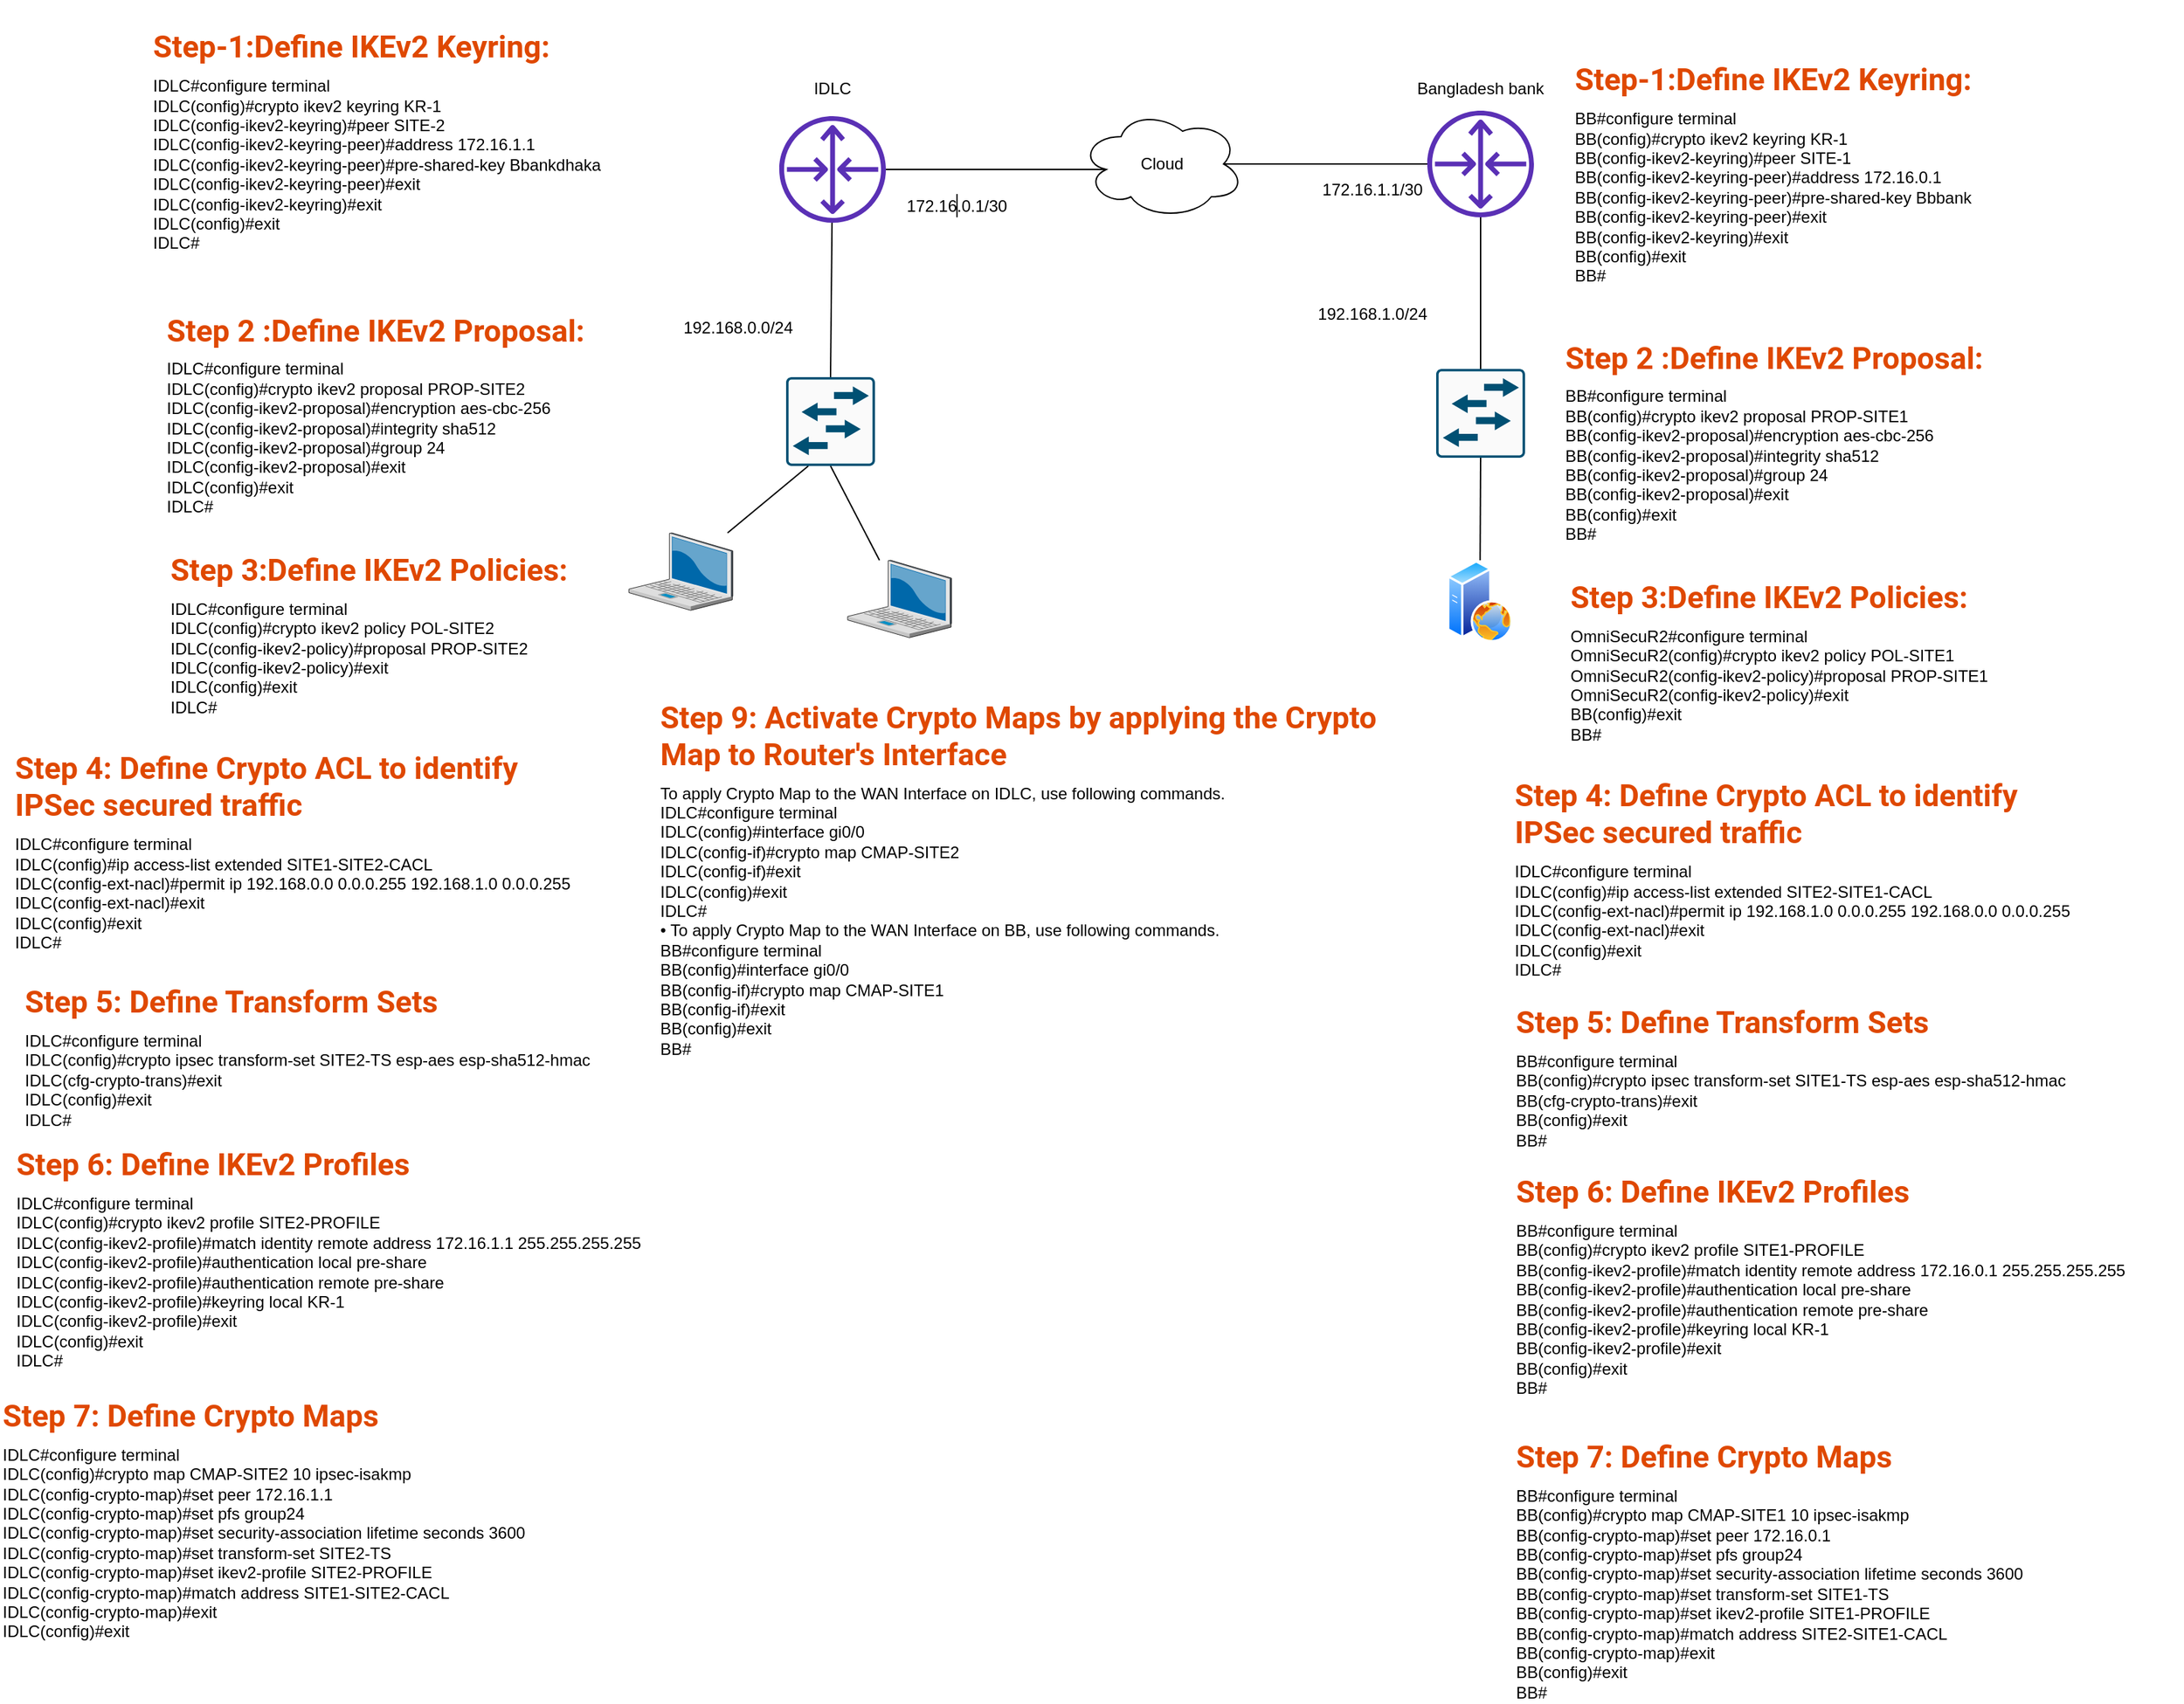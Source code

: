 <mxfile version="13.10.6" type="github">
  <diagram id="ckRrnIVcHQBUZB9jFONz" name="Page-1">
    <mxGraphModel dx="1718" dy="482" grid="1" gridSize="10" guides="1" tooltips="1" connect="1" arrows="1" fold="1" page="1" pageScale="1" pageWidth="850" pageHeight="1100" math="0" shadow="0">
      <root>
        <mxCell id="0" />
        <mxCell id="1" parent="0" />
        <mxCell id="QkRai7MnK0GTXK78Vudh-1" value="" style="outlineConnect=0;fontColor=#232F3E;gradientColor=none;fillColor=#5A30B5;strokeColor=none;dashed=0;verticalLabelPosition=bottom;verticalAlign=top;align=center;html=1;fontSize=12;fontStyle=0;aspect=fixed;pointerEvents=1;shape=mxgraph.aws4.router;" vertex="1" parent="1">
          <mxGeometry x="130" y="145" width="78" height="78" as="geometry" />
        </mxCell>
        <mxCell id="QkRai7MnK0GTXK78Vudh-2" value="" style="outlineConnect=0;fontColor=#232F3E;gradientColor=none;fillColor=#5A30B5;strokeColor=none;dashed=0;verticalLabelPosition=bottom;verticalAlign=top;align=center;html=1;fontSize=12;fontStyle=0;aspect=fixed;pointerEvents=1;shape=mxgraph.aws4.router;" vertex="1" parent="1">
          <mxGeometry x="604" y="141" width="78" height="78" as="geometry" />
        </mxCell>
        <mxCell id="QkRai7MnK0GTXK78Vudh-5" style="edgeStyle=none;rounded=0;orthogonalLoop=1;jettySize=auto;html=1;exitX=0.16;exitY=0.55;exitDx=0;exitDy=0;exitPerimeter=0;endArrow=none;endFill=0;" edge="1" parent="1" source="QkRai7MnK0GTXK78Vudh-3" target="QkRai7MnK0GTXK78Vudh-1">
          <mxGeometry relative="1" as="geometry" />
        </mxCell>
        <mxCell id="QkRai7MnK0GTXK78Vudh-6" style="edgeStyle=none;rounded=0;orthogonalLoop=1;jettySize=auto;html=1;exitX=0.875;exitY=0.5;exitDx=0;exitDy=0;exitPerimeter=0;endArrow=none;endFill=0;" edge="1" parent="1" source="QkRai7MnK0GTXK78Vudh-3" target="QkRai7MnK0GTXK78Vudh-2">
          <mxGeometry relative="1" as="geometry" />
        </mxCell>
        <mxCell id="QkRai7MnK0GTXK78Vudh-3" value="" style="ellipse;shape=cloud;whiteSpace=wrap;html=1;" vertex="1" parent="1">
          <mxGeometry x="350" y="140" width="120" height="80" as="geometry" />
        </mxCell>
        <mxCell id="QkRai7MnK0GTXK78Vudh-7" value="Cloud" style="text;html=1;strokeColor=none;fillColor=none;align=center;verticalAlign=middle;whiteSpace=wrap;rounded=0;" vertex="1" parent="1">
          <mxGeometry x="390" y="170" width="40" height="20" as="geometry" />
        </mxCell>
        <mxCell id="QkRai7MnK0GTXK78Vudh-8" value="Bangladesh bank" style="text;html=1;strokeColor=none;fillColor=none;align=center;verticalAlign=middle;whiteSpace=wrap;rounded=0;" vertex="1" parent="1">
          <mxGeometry x="583" y="120" width="120" height="10" as="geometry" />
        </mxCell>
        <mxCell id="QkRai7MnK0GTXK78Vudh-9" value="IDLC" style="text;html=1;strokeColor=none;fillColor=none;align=center;verticalAlign=middle;whiteSpace=wrap;rounded=0;" vertex="1" parent="1">
          <mxGeometry x="109" y="115" width="120" height="20" as="geometry" />
        </mxCell>
        <mxCell id="QkRai7MnK0GTXK78Vudh-11" value="172.16.0.1/30" style="text;html=1;strokeColor=none;fillColor=none;align=center;verticalAlign=middle;whiteSpace=wrap;rounded=0;" vertex="1" parent="1">
          <mxGeometry x="220" y="202" width="80" height="17" as="geometry" />
        </mxCell>
        <mxCell id="QkRai7MnK0GTXK78Vudh-12" value="172.16.1.1/30" style="text;html=1;strokeColor=none;fillColor=none;align=center;verticalAlign=middle;whiteSpace=wrap;rounded=0;" vertex="1" parent="1">
          <mxGeometry x="524" y="190" width="80" height="17" as="geometry" />
        </mxCell>
        <mxCell id="QkRai7MnK0GTXK78Vudh-13" style="edgeStyle=none;rounded=0;orthogonalLoop=1;jettySize=auto;html=1;exitX=0.5;exitY=1;exitDx=0;exitDy=0;entryX=0.5;entryY=0;entryDx=0;entryDy=0;endArrow=none;endFill=0;" edge="1" parent="1" source="QkRai7MnK0GTXK78Vudh-11" target="QkRai7MnK0GTXK78Vudh-11">
          <mxGeometry relative="1" as="geometry" />
        </mxCell>
        <mxCell id="QkRai7MnK0GTXK78Vudh-16" style="edgeStyle=none;rounded=0;orthogonalLoop=1;jettySize=auto;html=1;exitX=0.5;exitY=0;exitDx=0;exitDy=0;exitPerimeter=0;endArrow=none;endFill=0;" edge="1" parent="1" source="QkRai7MnK0GTXK78Vudh-14">
          <mxGeometry relative="1" as="geometry">
            <mxPoint x="151" y="330" as="sourcePoint" />
            <mxPoint x="168.589" y="223" as="targetPoint" />
          </mxGeometry>
        </mxCell>
        <mxCell id="QkRai7MnK0GTXK78Vudh-24" style="edgeStyle=none;rounded=0;orthogonalLoop=1;jettySize=auto;html=1;exitX=0.25;exitY=1;exitDx=0;exitDy=0;exitPerimeter=0;endArrow=none;endFill=0;" edge="1" parent="1" source="QkRai7MnK0GTXK78Vudh-14" target="QkRai7MnK0GTXK78Vudh-19">
          <mxGeometry relative="1" as="geometry" />
        </mxCell>
        <mxCell id="QkRai7MnK0GTXK78Vudh-26" style="edgeStyle=none;rounded=0;orthogonalLoop=1;jettySize=auto;html=1;exitX=0.5;exitY=1;exitDx=0;exitDy=0;exitPerimeter=0;endArrow=none;endFill=0;" edge="1" parent="1" source="QkRai7MnK0GTXK78Vudh-14" target="QkRai7MnK0GTXK78Vudh-20">
          <mxGeometry relative="1" as="geometry" />
        </mxCell>
        <mxCell id="QkRai7MnK0GTXK78Vudh-14" value="" style="points=[[0.015,0.015,0],[0.985,0.015,0],[0.985,0.985,0],[0.015,0.985,0],[0.25,0,0],[0.5,0,0],[0.75,0,0],[1,0.25,0],[1,0.5,0],[1,0.75,0],[0.75,1,0],[0.5,1,0],[0.25,1,0],[0,0.75,0],[0,0.5,0],[0,0.25,0]];verticalLabelPosition=bottom;html=1;verticalAlign=top;aspect=fixed;align=center;pointerEvents=1;shape=mxgraph.cisco19.rect;prIcon=l2_switch;fillColor=#FAFAFA;strokeColor=#005073;" vertex="1" parent="1">
          <mxGeometry x="135" y="336" width="65" height="65" as="geometry" />
        </mxCell>
        <mxCell id="QkRai7MnK0GTXK78Vudh-18" style="edgeStyle=none;rounded=0;orthogonalLoop=1;jettySize=auto;html=1;exitX=0.5;exitY=0;exitDx=0;exitDy=0;exitPerimeter=0;endArrow=none;endFill=0;" edge="1" parent="1" source="QkRai7MnK0GTXK78Vudh-17" target="QkRai7MnK0GTXK78Vudh-2">
          <mxGeometry relative="1" as="geometry" />
        </mxCell>
        <mxCell id="QkRai7MnK0GTXK78Vudh-23" style="edgeStyle=none;rounded=0;orthogonalLoop=1;jettySize=auto;html=1;exitX=0.5;exitY=1;exitDx=0;exitDy=0;exitPerimeter=0;endArrow=none;endFill=0;" edge="1" parent="1" source="QkRai7MnK0GTXK78Vudh-17" target="QkRai7MnK0GTXK78Vudh-22">
          <mxGeometry relative="1" as="geometry" />
        </mxCell>
        <mxCell id="QkRai7MnK0GTXK78Vudh-17" value="" style="points=[[0.015,0.015,0],[0.985,0.015,0],[0.985,0.985,0],[0.015,0.985,0],[0.25,0,0],[0.5,0,0],[0.75,0,0],[1,0.25,0],[1,0.5,0],[1,0.75,0],[0.75,1,0],[0.5,1,0],[0.25,1,0],[0,0.75,0],[0,0.5,0],[0,0.25,0]];verticalLabelPosition=bottom;html=1;verticalAlign=top;aspect=fixed;align=center;pointerEvents=1;shape=mxgraph.cisco19.rect;prIcon=l2_switch;fillColor=#FAFAFA;strokeColor=#005073;" vertex="1" parent="1">
          <mxGeometry x="610.5" y="330" width="65" height="65" as="geometry" />
        </mxCell>
        <mxCell id="QkRai7MnK0GTXK78Vudh-19" value="" style="verticalLabelPosition=bottom;aspect=fixed;html=1;verticalAlign=top;strokeColor=none;align=center;outlineConnect=0;shape=mxgraph.citrix.laptop_2;" vertex="1" parent="1">
          <mxGeometry x="20" y="450" width="76" height="56.67" as="geometry" />
        </mxCell>
        <mxCell id="QkRai7MnK0GTXK78Vudh-20" value="" style="verticalLabelPosition=bottom;aspect=fixed;html=1;verticalAlign=top;strokeColor=none;align=center;outlineConnect=0;shape=mxgraph.citrix.laptop_2;" vertex="1" parent="1">
          <mxGeometry x="180" y="470" width="76" height="56.67" as="geometry" />
        </mxCell>
        <mxCell id="QkRai7MnK0GTXK78Vudh-22" value="" style="aspect=fixed;perimeter=ellipsePerimeter;html=1;align=center;shadow=0;dashed=0;spacingTop=3;image;image=img/lib/active_directory/web_server.svg;" vertex="1" parent="1">
          <mxGeometry x="618.5" y="470" width="48" height="60" as="geometry" />
        </mxCell>
        <mxCell id="QkRai7MnK0GTXK78Vudh-25" style="edgeStyle=none;rounded=0;orthogonalLoop=1;jettySize=auto;html=1;entryX=0.25;entryY=1;entryDx=0;entryDy=0;entryPerimeter=0;endArrow=none;endFill=0;" edge="1" parent="1" target="QkRai7MnK0GTXK78Vudh-14">
          <mxGeometry relative="1" as="geometry">
            <mxPoint x="151" y="401" as="sourcePoint" />
          </mxGeometry>
        </mxCell>
        <mxCell id="QkRai7MnK0GTXK78Vudh-27" value="192.168.0.0/24" style="text;html=1;strokeColor=none;fillColor=none;align=center;verticalAlign=middle;whiteSpace=wrap;rounded=0;" vertex="1" parent="1">
          <mxGeometry x="50" y="280" width="100" height="40" as="geometry" />
        </mxCell>
        <mxCell id="QkRai7MnK0GTXK78Vudh-28" value="192.168.1.0/24" style="text;html=1;strokeColor=none;fillColor=none;align=center;verticalAlign=middle;whiteSpace=wrap;rounded=0;" vertex="1" parent="1">
          <mxGeometry x="514" y="270" width="100" height="40" as="geometry" />
        </mxCell>
        <mxCell id="QkRai7MnK0GTXK78Vudh-29" value="&lt;h3 style=&quot;box-sizing: border-box ; margin-top: 0px ; margin-bottom: 0.5rem ; line-height: 1.2 ; font-size: 1.4rem ; padding-top: 6px ; color: rgb(223 , 72 , 0) ; font-family: &amp;#34;rubik&amp;#34; , &amp;#34;roboto&amp;#34; , &amp;#34;pt serif&amp;#34; , &amp;#34;segoe ui&amp;#34; , &amp;#34;helvetica&amp;#34; , sans-serif ; background-color: rgb(255 , 255 , 255)&quot;&gt;Step-1:Define IKEv2 Keyring:&lt;/h3&gt;&lt;div&gt;&lt;div&gt;IDLC#configure terminal&lt;/div&gt;&lt;div&gt;IDLC(config)#crypto ikev2 keyring KR-1&lt;/div&gt;&lt;div&gt;IDLC(config-ikev2-keyring)#peer SITE-2&lt;/div&gt;&lt;div&gt;IDLC(config-ikev2-keyring-peer)#address 172.16.1.1&lt;/div&gt;&lt;div&gt;IDLC(config-ikev2-keyring-peer)#pre-shared-key Bbankdhaka&lt;/div&gt;&lt;div&gt;IDLC(config-ikev2-keyring-peer)#exit&lt;/div&gt;&lt;div&gt;IDLC(config-ikev2-keyring)#exit&lt;/div&gt;&lt;div&gt;IDLC(config)#exit&lt;/div&gt;&lt;div&gt;IDLC#&lt;/div&gt;&lt;/div&gt;" style="text;html=1;strokeColor=none;fillColor=none;align=left;verticalAlign=middle;whiteSpace=wrap;rounded=0;" vertex="1" parent="1">
          <mxGeometry x="-330" y="60" width="370" height="200" as="geometry" />
        </mxCell>
        <mxCell id="QkRai7MnK0GTXK78Vudh-30" value="&lt;h3 style=&quot;box-sizing: border-box ; margin-top: 0px ; margin-bottom: 0.5rem ; line-height: 1.2 ; font-size: 1.4rem ; padding-top: 6px ; color: rgb(223 , 72 , 0) ; font-family: &amp;#34;rubik&amp;#34; , &amp;#34;roboto&amp;#34; , &amp;#34;pt serif&amp;#34; , &amp;#34;segoe ui&amp;#34; , &amp;#34;helvetica&amp;#34; , sans-serif ; background-color: rgb(255 , 255 , 255)&quot;&gt;Step-1:Define IKEv2 Keyring:&lt;/h3&gt;&lt;div&gt;&lt;div&gt;BB#configure terminal&lt;/div&gt;&lt;div&gt;BB(config)#crypto ikev2 keyring KR-1&lt;/div&gt;&lt;div&gt;BB(config-ikev2-keyring)#peer SITE-1&lt;/div&gt;&lt;div&gt;BB(config-ikev2-keyring-peer)#address 172.16.0.1&lt;/div&gt;&lt;div&gt;BB(config-ikev2-keyring-peer)#pre-shared-key Bbbank&lt;/div&gt;&lt;div&gt;BB(config-ikev2-keyring-peer)#exit&lt;/div&gt;&lt;div&gt;BB(config-ikev2-keyring)#exit&lt;/div&gt;&lt;div&gt;BB(config)#exit&lt;/div&gt;&lt;div&gt;BB#&lt;/div&gt;&lt;/div&gt;" style="text;html=1;strokeColor=none;fillColor=none;align=left;verticalAlign=middle;whiteSpace=wrap;rounded=0;" vertex="1" parent="1">
          <mxGeometry x="710" y="84" width="370" height="200" as="geometry" />
        </mxCell>
        <mxCell id="QkRai7MnK0GTXK78Vudh-31" value="&lt;h3 style=&quot;box-sizing: border-box ; margin-top: 0px ; margin-bottom: 0.5rem ; line-height: 1.2 ; font-size: 1.4rem ; padding-top: 6px ; color: rgb(223 , 72 , 0) ; font-family: &amp;#34;rubik&amp;#34; , &amp;#34;roboto&amp;#34; , &amp;#34;pt serif&amp;#34; , &amp;#34;segoe ui&amp;#34; , &amp;#34;helvetica&amp;#34; , sans-serif ; background-color: rgb(255 , 255 , 255)&quot;&gt;Step 2 :Define IKEv2 Proposal:&lt;/h3&gt;&lt;div&gt;&lt;div&gt;IDLC#configure terminal&lt;/div&gt;&lt;div&gt;IDLC(config)#crypto ikev2 proposal PROP-SITE2&lt;/div&gt;&lt;div&gt;IDLC(config-ikev2-proposal)#encryption aes-cbc-256&lt;/div&gt;&lt;div&gt;IDLC(config-ikev2-proposal)#integrity sha512&lt;/div&gt;&lt;div&gt;IDLC(config-ikev2-proposal)#group 24&lt;/div&gt;&lt;div&gt;IDLC(config-ikev2-proposal)#exit&lt;/div&gt;&lt;div&gt;IDLC(config)#exit&lt;/div&gt;&lt;div&gt;IDLC#&lt;/div&gt;&lt;/div&gt;" style="text;html=1;strokeColor=none;fillColor=none;align=left;verticalAlign=middle;whiteSpace=wrap;rounded=0;" vertex="1" parent="1">
          <mxGeometry x="-320" y="260" width="370" height="200" as="geometry" />
        </mxCell>
        <mxCell id="QkRai7MnK0GTXK78Vudh-32" value="&lt;h3 style=&quot;box-sizing: border-box ; margin-top: 0px ; margin-bottom: 0.5rem ; line-height: 1.2 ; font-size: 1.4rem ; padding-top: 6px ; color: rgb(223 , 72 , 0) ; font-family: &amp;#34;rubik&amp;#34; , &amp;#34;roboto&amp;#34; , &amp;#34;pt serif&amp;#34; , &amp;#34;segoe ui&amp;#34; , &amp;#34;helvetica&amp;#34; , sans-serif ; background-color: rgb(255 , 255 , 255)&quot;&gt;Step 2 :Define IKEv2 Proposal:&lt;/h3&gt;&lt;div&gt;&lt;div&gt;BB#configure terminal&lt;/div&gt;&lt;div&gt;BB(config)#crypto ikev2 proposal PROP-SITE1&lt;/div&gt;&lt;div&gt;BB(config-ikev2-proposal)#encryption aes-cbc-256&lt;/div&gt;&lt;div&gt;BB(config-ikev2-proposal)#integrity sha512&lt;/div&gt;&lt;div&gt;BB(config-ikev2-proposal)#group 24&lt;/div&gt;&lt;div&gt;BB(config-ikev2-proposal)#exit&lt;/div&gt;&lt;div&gt;BB(config)#exit&lt;/div&gt;&lt;div&gt;BB#&lt;/div&gt;&lt;/div&gt;" style="text;html=1;strokeColor=none;fillColor=none;align=left;verticalAlign=middle;whiteSpace=wrap;rounded=0;" vertex="1" parent="1">
          <mxGeometry x="703" y="280" width="370" height="200" as="geometry" />
        </mxCell>
        <mxCell id="QkRai7MnK0GTXK78Vudh-33" value="&lt;h3 style=&quot;box-sizing: border-box ; margin-top: 0px ; margin-bottom: 0.5rem ; line-height: 1.2 ; font-size: 1.4rem ; padding-top: 6px ; color: rgb(223 , 72 , 0) ; font-family: &amp;#34;rubik&amp;#34; , &amp;#34;roboto&amp;#34; , &amp;#34;pt serif&amp;#34; , &amp;#34;segoe ui&amp;#34; , &amp;#34;helvetica&amp;#34; , sans-serif ; background-color: rgb(255 , 255 , 255) ; text-align: left&quot;&gt;Step 3:Define IKEv2 Policies:&lt;/h3&gt;&lt;div&gt;&lt;div style=&quot;text-align: left&quot;&gt;IDLC#configure terminal&lt;/div&gt;&lt;div style=&quot;text-align: left&quot;&gt;IDLC(config)#crypto ikev2 policy POL-SITE2&lt;/div&gt;&lt;div style=&quot;text-align: left&quot;&gt;IDLC(config-ikev2-policy)#proposal PROP-SITE2&lt;/div&gt;&lt;div style=&quot;text-align: left&quot;&gt;IDLC(config-ikev2-policy)#exit&lt;/div&gt;&lt;div style=&quot;text-align: left&quot;&gt;IDLC(config)#exit&lt;/div&gt;&lt;div style=&quot;text-align: left&quot;&gt;IDLC#&lt;/div&gt;&lt;/div&gt;" style="text;html=1;strokeColor=none;fillColor=none;align=center;verticalAlign=middle;whiteSpace=wrap;rounded=0;" vertex="1" parent="1">
          <mxGeometry x="-320" y="450" width="300" height="142" as="geometry" />
        </mxCell>
        <mxCell id="QkRai7MnK0GTXK78Vudh-34" value="&lt;h3 style=&quot;box-sizing: border-box ; margin-top: 0px ; margin-bottom: 0.5rem ; line-height: 1.2 ; font-size: 1.4rem ; padding-top: 6px ; color: rgb(223 , 72 , 0) ; font-family: &amp;#34;rubik&amp;#34; , &amp;#34;roboto&amp;#34; , &amp;#34;pt serif&amp;#34; , &amp;#34;segoe ui&amp;#34; , &amp;#34;helvetica&amp;#34; , sans-serif ; background-color: rgb(255 , 255 , 255) ; text-align: left&quot;&gt;Step 3:Define IKEv2 Policies:&lt;/h3&gt;&lt;div&gt;&lt;div style=&quot;text-align: left&quot;&gt;&lt;div&gt;OmniSecuR2#configure terminal&lt;/div&gt;&lt;div&gt;OmniSecuR2(config)#crypto ikev2 policy POL-SITE1&lt;/div&gt;&lt;div&gt;OmniSecuR2(config-ikev2-policy)#proposal PROP-SITE1&lt;/div&gt;&lt;div&gt;OmniSecuR2(config-ikev2-policy)#exit&lt;/div&gt;&lt;div&gt;BB(config)#exit&lt;/div&gt;&lt;div&gt;BB#&lt;/div&gt;&lt;/div&gt;&lt;/div&gt;" style="text;html=1;strokeColor=none;fillColor=none;align=center;verticalAlign=middle;whiteSpace=wrap;rounded=0;" vertex="1" parent="1">
          <mxGeometry x="703" y="470" width="317" height="142" as="geometry" />
        </mxCell>
        <mxCell id="QkRai7MnK0GTXK78Vudh-35" value="&lt;h3 style=&quot;box-sizing: border-box ; margin-top: 0px ; margin-bottom: 0.5rem ; line-height: 1.2 ; font-size: 1.4rem ; padding-top: 6px ; color: rgb(223 , 72 , 0) ; font-family: &amp;#34;rubik&amp;#34; , &amp;#34;roboto&amp;#34; , &amp;#34;pt serif&amp;#34; , &amp;#34;segoe ui&amp;#34; , &amp;#34;helvetica&amp;#34; , sans-serif ; background-color: rgb(255 , 255 , 255) ; text-align: left&quot;&gt;Step 4: Define Crypto ACL to identify IPSec secured traffic&lt;/h3&gt;&lt;div&gt;&lt;div style=&quot;text-align: left&quot;&gt;IDLC#configure terminal&lt;/div&gt;&lt;div style=&quot;text-align: left&quot;&gt;IDLC(config)#ip access-list extended SITE1-SITE2-CACL&lt;/div&gt;&lt;div style=&quot;text-align: left&quot;&gt;IDLC(config-ext-nacl)#permit ip 192.168.0.0 0.0.0.255 192.168.1.0 0.0.0.255&lt;/div&gt;&lt;div style=&quot;text-align: left&quot;&gt;IDLC(config-ext-nacl)#exit&lt;/div&gt;&lt;div style=&quot;text-align: left&quot;&gt;IDLC(config)#exit&lt;/div&gt;&lt;div style=&quot;text-align: left&quot;&gt;IDLC#&lt;/div&gt;&lt;/div&gt;" style="text;html=1;strokeColor=none;fillColor=none;align=center;verticalAlign=middle;whiteSpace=wrap;rounded=0;" vertex="1" parent="1">
          <mxGeometry x="-430" y="600" width="430" height="160" as="geometry" />
        </mxCell>
        <mxCell id="QkRai7MnK0GTXK78Vudh-36" value="&lt;h3 style=&quot;box-sizing: border-box ; margin-top: 0px ; margin-bottom: 0.5rem ; line-height: 1.2 ; font-size: 1.4rem ; padding-top: 6px ; color: rgb(223 , 72 , 0) ; font-family: &amp;#34;rubik&amp;#34; , &amp;#34;roboto&amp;#34; , &amp;#34;pt serif&amp;#34; , &amp;#34;segoe ui&amp;#34; , &amp;#34;helvetica&amp;#34; , sans-serif ; background-color: rgb(255 , 255 , 255) ; text-align: left&quot;&gt;Step 5: Define Transform Sets&lt;/h3&gt;&lt;div&gt;&lt;div style=&quot;text-align: left&quot;&gt;IDLC#configure terminal&lt;/div&gt;&lt;div style=&quot;text-align: left&quot;&gt;IDLC(config)#crypto ipsec transform-set SITE2-TS esp-aes esp-sha512-hmac&lt;/div&gt;&lt;div style=&quot;text-align: left&quot;&gt;IDLC(cfg-crypto-trans)#exit&lt;/div&gt;&lt;div style=&quot;text-align: left&quot;&gt;IDLC(config)#exit&lt;/div&gt;&lt;div style=&quot;text-align: left&quot;&gt;IDLC#&lt;/div&gt;&lt;/div&gt;" style="text;html=1;strokeColor=none;fillColor=none;align=center;verticalAlign=middle;whiteSpace=wrap;rounded=0;" vertex="1" parent="1">
          <mxGeometry x="-435" y="770" width="440" height="120" as="geometry" />
        </mxCell>
        <mxCell id="QkRai7MnK0GTXK78Vudh-37" value="&lt;h3 style=&quot;box-sizing: border-box ; margin-top: 0px ; margin-bottom: 0.5rem ; line-height: 1.2 ; font-size: 1.4rem ; padding-top: 6px ; color: rgb(223 , 72 , 0) ; font-family: &amp;#34;rubik&amp;#34; , &amp;#34;roboto&amp;#34; , &amp;#34;pt serif&amp;#34; , &amp;#34;segoe ui&amp;#34; , &amp;#34;helvetica&amp;#34; , sans-serif ; background-color: rgb(255 , 255 , 255) ; text-align: left&quot;&gt;Step 4: Define Crypto ACL to identify IPSec secured traffic&lt;/h3&gt;&lt;div&gt;&lt;div style=&quot;text-align: left&quot;&gt;IDLC#configure terminal&lt;/div&gt;&lt;div style=&quot;text-align: left&quot;&gt;IDLC(config)#ip access-list extended SITE2-SITE1-CACL&lt;/div&gt;&lt;div style=&quot;text-align: left&quot;&gt;IDLC(config-ext-nacl)#permit ip 192.168.1.0 0.0.0.255 192.168.0.0 0.0.0.255&lt;/div&gt;&lt;div style=&quot;text-align: left&quot;&gt;IDLC(config-ext-nacl)#exit&lt;/div&gt;&lt;div style=&quot;text-align: left&quot;&gt;IDLC(config)#exit&lt;/div&gt;&lt;div style=&quot;text-align: left&quot;&gt;IDLC#&lt;/div&gt;&lt;/div&gt;" style="text;html=1;strokeColor=none;fillColor=none;align=center;verticalAlign=middle;whiteSpace=wrap;rounded=0;" vertex="1" parent="1">
          <mxGeometry x="666.5" y="620" width="430" height="160" as="geometry" />
        </mxCell>
        <mxCell id="QkRai7MnK0GTXK78Vudh-38" value="&lt;h3 style=&quot;box-sizing: border-box ; margin-top: 0px ; margin-bottom: 0.5rem ; line-height: 1.2 ; font-size: 1.4rem ; padding-top: 6px ; color: rgb(223 , 72 , 0) ; font-family: &amp;#34;rubik&amp;#34; , &amp;#34;roboto&amp;#34; , &amp;#34;pt serif&amp;#34; , &amp;#34;segoe ui&amp;#34; , &amp;#34;helvetica&amp;#34; , sans-serif ; background-color: rgb(255 , 255 , 255) ; text-align: left&quot;&gt;Step 5: Define Transform Sets&lt;/h3&gt;&lt;div&gt;&lt;div style=&quot;text-align: left&quot;&gt;&lt;div&gt;BB#configure terminal&lt;/div&gt;&lt;div&gt;BB(config)#crypto ipsec transform-set SITE1-TS esp-aes esp-sha512-hmac&lt;/div&gt;&lt;div&gt;BB(cfg-crypto-trans)#exit&lt;/div&gt;&lt;div&gt;BB(config)#exit&lt;/div&gt;&lt;div&gt;BB#&lt;/div&gt;&lt;/div&gt;&lt;/div&gt;" style="text;html=1;strokeColor=none;fillColor=none;align=center;verticalAlign=middle;whiteSpace=wrap;rounded=0;" vertex="1" parent="1">
          <mxGeometry x="650" y="790" width="440" height="110" as="geometry" />
        </mxCell>
        <mxCell id="QkRai7MnK0GTXK78Vudh-39" value="&lt;h3 style=&quot;box-sizing: border-box ; margin-top: 0px ; margin-bottom: 0.5rem ; line-height: 1.2 ; font-size: 1.4rem ; padding-top: 6px ; color: rgb(223 , 72 , 0) ; font-family: &amp;#34;rubik&amp;#34; , &amp;#34;roboto&amp;#34; , &amp;#34;pt serif&amp;#34; , &amp;#34;segoe ui&amp;#34; , &amp;#34;helvetica&amp;#34; , sans-serif ; background-color: rgb(255 , 255 , 255)&quot;&gt;Step 6: Define IKEv2 Profiles&lt;/h3&gt;&lt;div&gt;&lt;div&gt;IDLC#configure terminal&lt;/div&gt;&lt;div&gt;IDLC(config)#crypto ikev2 profile SITE2-PROFILE&lt;/div&gt;&lt;div&gt;IDLC(config-ikev2-profile)#match identity remote address 172.16.1.1 255.255.255.255&lt;/div&gt;&lt;div&gt;IDLC(config-ikev2-profile)#authentication local pre-share&lt;/div&gt;&lt;div&gt;IDLC(config-ikev2-profile)#authentication remote pre-share&lt;/div&gt;&lt;div&gt;IDLC(config-ikev2-profile)#keyring local KR-1&lt;/div&gt;&lt;div&gt;IDLC(config-ikev2-profile)#exit&lt;/div&gt;&lt;div&gt;IDLC(config)#exit&lt;/div&gt;&lt;div&gt;IDLC#&lt;/div&gt;&lt;/div&gt;&lt;div&gt;&lt;br&gt;&lt;/div&gt;" style="text;html=1;strokeColor=none;fillColor=none;align=left;verticalAlign=middle;whiteSpace=wrap;rounded=0;" vertex="1" parent="1">
          <mxGeometry x="-430" y="900" width="490" height="170" as="geometry" />
        </mxCell>
        <mxCell id="QkRai7MnK0GTXK78Vudh-40" value="&lt;h3 style=&quot;box-sizing: border-box ; margin-top: 0px ; margin-bottom: 0.5rem ; line-height: 1.2 ; font-size: 1.4rem ; padding-top: 6px ; color: rgb(223 , 72 , 0) ; font-family: &amp;#34;rubik&amp;#34; , &amp;#34;roboto&amp;#34; , &amp;#34;pt serif&amp;#34; , &amp;#34;segoe ui&amp;#34; , &amp;#34;helvetica&amp;#34; , sans-serif ; background-color: rgb(255 , 255 , 255)&quot;&gt;Step 6: Define IKEv2 Profiles&lt;/h3&gt;&lt;div&gt;&lt;div&gt;BB#configure terminal&lt;/div&gt;&lt;div&gt;BB(config)#crypto ikev2 profile SITE1-PROFILE&lt;/div&gt;&lt;div&gt;BB(config-ikev2-profile)#match identity remote address 172.16.0.1 255.255.255.255&lt;/div&gt;&lt;div&gt;BB(config-ikev2-profile)#authentication local pre-share&lt;/div&gt;&lt;div&gt;BB(config-ikev2-profile)#authentication remote pre-share&lt;/div&gt;&lt;div&gt;BB(config-ikev2-profile)#keyring local KR-1&lt;/div&gt;&lt;div&gt;BB(config-ikev2-profile)#exit&lt;/div&gt;&lt;div&gt;BB(config)#exit&lt;/div&gt;&lt;div&gt;BB#&lt;/div&gt;&lt;/div&gt;&lt;div&gt;&lt;br&gt;&lt;/div&gt;" style="text;html=1;strokeColor=none;fillColor=none;align=left;verticalAlign=middle;whiteSpace=wrap;rounded=0;" vertex="1" parent="1">
          <mxGeometry x="666.5" y="920" width="490" height="170" as="geometry" />
        </mxCell>
        <mxCell id="QkRai7MnK0GTXK78Vudh-41" value="&lt;h3 style=&quot;box-sizing: border-box ; margin-top: 0px ; margin-bottom: 0.5rem ; font-weight: 600 ; line-height: 1.2 ; font-size: 1.4rem ; padding-top: 6px ; color: rgb(223 , 72 , 0) ; text-align: left ; cursor: auto ; font-family: &amp;#34;rubik&amp;#34; , &amp;#34;roboto&amp;#34; , &amp;#34;pt serif&amp;#34; , &amp;#34;segoe ui&amp;#34; , &amp;#34;helvetica&amp;#34; , sans-serif ; font-style: normal ; letter-spacing: normal ; text-indent: 0px ; text-transform: none ; word-spacing: 0px ; background-color: rgb(255 , 255 , 255)&quot;&gt;Step 7: Define Crypto Maps&lt;/h3&gt;&lt;div&gt;&lt;div&gt;IDLC#configure terminal&lt;/div&gt;&lt;div&gt;IDLC(config)#crypto map CMAP-SITE2 10 ipsec-isakmp&lt;/div&gt;&lt;div&gt;IDLC(config-crypto-map)#set peer 172.16.1.1&lt;/div&gt;&lt;div&gt;IDLC(config-crypto-map)#set pfs group24&lt;/div&gt;&lt;div&gt;IDLC(config-crypto-map)#set security-association lifetime seconds 3600&lt;/div&gt;&lt;div&gt;IDLC(config-crypto-map)#set transform-set SITE2-TS&lt;/div&gt;&lt;div&gt;IDLC(config-crypto-map)#set ikev2-profile SITE2-PROFILE&lt;/div&gt;&lt;div&gt;IDLC(config-crypto-map)#match address SITE1-SITE2-CACL&lt;/div&gt;&lt;div&gt;IDLC(config-crypto-map)#exit&lt;/div&gt;&lt;div&gt;IDLC(config)#exit&lt;/div&gt;&lt;/div&gt;" style="text;whiteSpace=wrap;html=1;" vertex="1" parent="1">
          <mxGeometry x="-440" y="1070" width="440" height="200" as="geometry" />
        </mxCell>
        <mxCell id="QkRai7MnK0GTXK78Vudh-42" value="&lt;h3 style=&quot;box-sizing: border-box ; margin-top: 0px ; margin-bottom: 0.5rem ; font-weight: 600 ; line-height: 1.2 ; font-size: 1.4rem ; padding-top: 6px ; color: rgb(223 , 72 , 0) ; text-align: left ; cursor: auto ; font-family: &amp;#34;rubik&amp;#34; , &amp;#34;roboto&amp;#34; , &amp;#34;pt serif&amp;#34; , &amp;#34;segoe ui&amp;#34; , &amp;#34;helvetica&amp;#34; , sans-serif ; font-style: normal ; letter-spacing: normal ; text-indent: 0px ; text-transform: none ; word-spacing: 0px ; background-color: rgb(255 , 255 , 255)&quot;&gt;Step 7: Define Crypto Maps&lt;/h3&gt;&lt;div&gt;&lt;div&gt;BB#configure terminal&lt;/div&gt;&lt;div&gt;BB(config)#crypto map CMAP-SITE1 10 ipsec-isakmp&lt;/div&gt;&lt;div&gt;BB(config-crypto-map)#set peer 172.16.0.1&lt;/div&gt;&lt;div&gt;BB(config-crypto-map)#set pfs group24&lt;/div&gt;&lt;div&gt;BB(config-crypto-map)#set security-association lifetime seconds 3600&lt;/div&gt;&lt;div&gt;BB(config-crypto-map)#set transform-set SITE1-TS&lt;/div&gt;&lt;div&gt;BB(config-crypto-map)#set ikev2-profile SITE1-PROFILE&lt;/div&gt;&lt;div&gt;BB(config-crypto-map)#match address SITE2-SITE1-CACL&lt;/div&gt;&lt;div&gt;BB(config-crypto-map)#exit&lt;/div&gt;&lt;div&gt;BB(config)#exit&lt;/div&gt;&lt;div&gt;BB#&lt;/div&gt;&lt;/div&gt;" style="text;whiteSpace=wrap;html=1;" vertex="1" parent="1">
          <mxGeometry x="666.5" y="1100" width="440" height="200" as="geometry" />
        </mxCell>
        <mxCell id="QkRai7MnK0GTXK78Vudh-43" value="&lt;h3 style=&quot;box-sizing: border-box ; margin-top: 0px ; margin-bottom: 0.5rem ; line-height: 1.2 ; font-size: 1.4rem ; padding-top: 6px ; color: rgb(223 , 72 , 0) ; font-family: &amp;#34;rubik&amp;#34; , &amp;#34;roboto&amp;#34; , &amp;#34;pt serif&amp;#34; , &amp;#34;segoe ui&amp;#34; , &amp;#34;helvetica&amp;#34; , sans-serif ; background-color: rgb(255 , 255 , 255)&quot;&gt;Step 9: Activate Crypto Maps by applying the Crypto Map to Router&#39;s Interface&lt;/h3&gt;&lt;div&gt;&lt;div&gt;To apply Crypto Map to the WAN Interface on IDLC, use following commands.&lt;/div&gt;&lt;div&gt;IDLC#configure terminal&lt;/div&gt;&lt;div&gt;IDLC(config)#interface gi0/0&lt;/div&gt;&lt;div&gt;IDLC(config-if)#crypto map CMAP-SITE2&lt;/div&gt;&lt;div&gt;IDLC(config-if)#exit&lt;/div&gt;&lt;div&gt;IDLC(config)#exit&lt;/div&gt;&lt;div&gt;IDLC#&lt;/div&gt;&lt;div&gt;• To apply Crypto Map to the WAN Interface on BB, use following commands.&lt;/div&gt;&lt;div&gt;BB#configure terminal&lt;/div&gt;&lt;div&gt;BB(config)#interface gi0/0&lt;/div&gt;&lt;div&gt;BB(config-if)#crypto map CMAP-SITE1&lt;/div&gt;&lt;div&gt;BB(config-if)#exit&lt;/div&gt;&lt;div&gt;BB(config)#exit&lt;/div&gt;&lt;div&gt;BB#&lt;/div&gt;&lt;/div&gt;" style="text;html=1;strokeColor=none;fillColor=none;align=left;verticalAlign=middle;whiteSpace=wrap;rounded=0;" vertex="1" parent="1">
          <mxGeometry x="40.5" y="550" width="570" height="300" as="geometry" />
        </mxCell>
      </root>
    </mxGraphModel>
  </diagram>
</mxfile>
